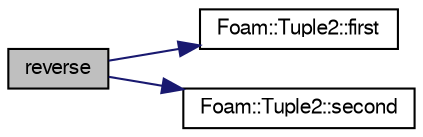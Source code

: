 digraph "reverse"
{
  bgcolor="transparent";
  edge [fontname="FreeSans",fontsize="10",labelfontname="FreeSans",labelfontsize="10"];
  node [fontname="FreeSans",fontsize="10",shape=record];
  rankdir="LR";
  Node129019 [label="reverse",height=0.2,width=0.4,color="black", fillcolor="grey75", style="filled", fontcolor="black"];
  Node129019 -> Node129020 [color="midnightblue",fontsize="10",style="solid",fontname="FreeSans"];
  Node129020 [label="Foam::Tuple2::first",height=0.2,width=0.4,color="black",URL="$a28430.html#a851d003bd93ae87649e83fc6e50a90a6",tooltip="Return first. "];
  Node129019 -> Node129021 [color="midnightblue",fontsize="10",style="solid",fontname="FreeSans"];
  Node129021 [label="Foam::Tuple2::second",height=0.2,width=0.4,color="black",URL="$a28430.html#a3d89ce084afc65b34a84b9f42d68f27c",tooltip="Return second. "];
}
